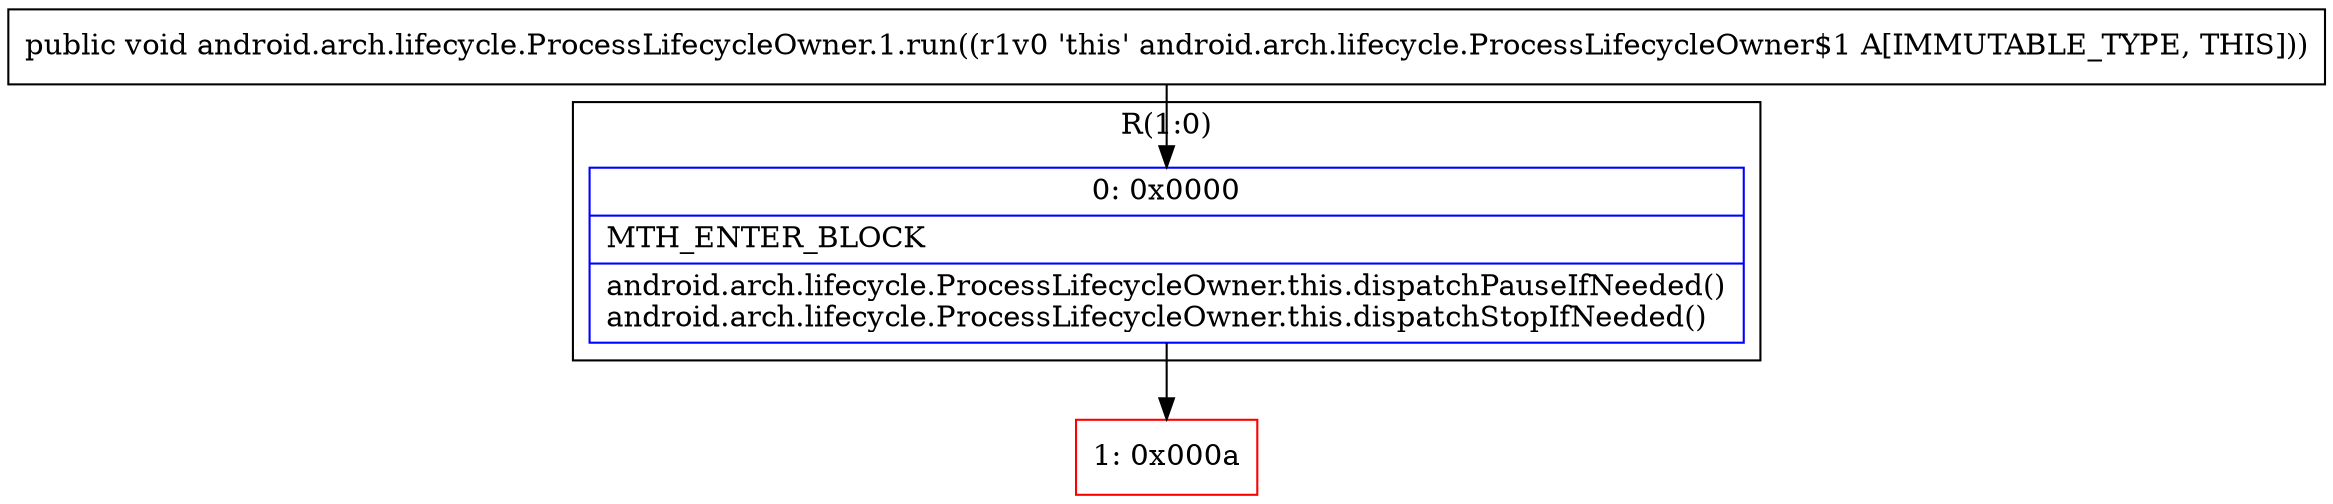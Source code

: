 digraph "CFG forandroid.arch.lifecycle.ProcessLifecycleOwner.1.run()V" {
subgraph cluster_Region_152958367 {
label = "R(1:0)";
node [shape=record,color=blue];
Node_0 [shape=record,label="{0\:\ 0x0000|MTH_ENTER_BLOCK\l|android.arch.lifecycle.ProcessLifecycleOwner.this.dispatchPauseIfNeeded()\landroid.arch.lifecycle.ProcessLifecycleOwner.this.dispatchStopIfNeeded()\l}"];
}
Node_1 [shape=record,color=red,label="{1\:\ 0x000a}"];
MethodNode[shape=record,label="{public void android.arch.lifecycle.ProcessLifecycleOwner.1.run((r1v0 'this' android.arch.lifecycle.ProcessLifecycleOwner$1 A[IMMUTABLE_TYPE, THIS])) }"];
MethodNode -> Node_0;
Node_0 -> Node_1;
}

